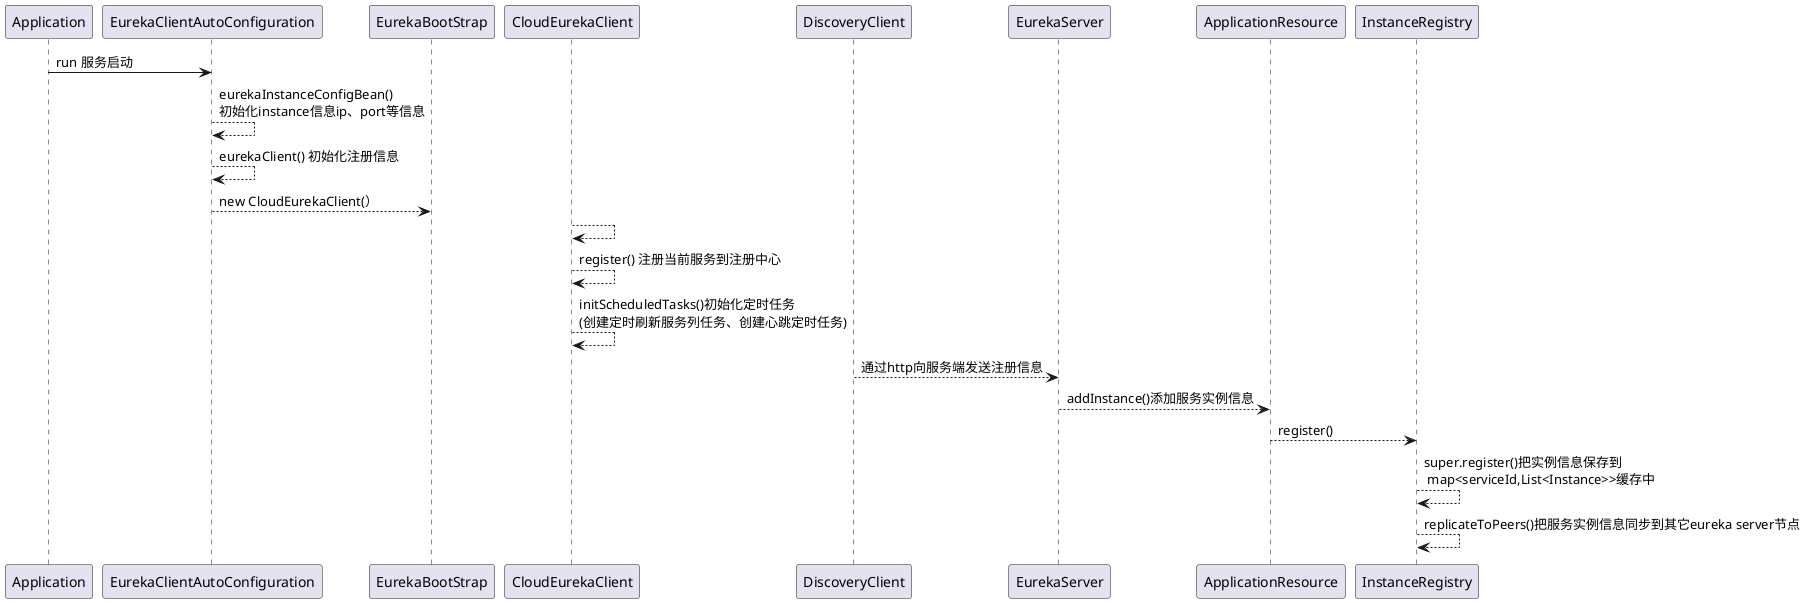 @startuml
Application -> EurekaClientAutoConfiguration:run 服务启动
EurekaClientAutoConfiguration --> EurekaClientAutoConfiguration:eurekaInstanceConfigBean()\n初始化instance信息ip、port等信息
EurekaClientAutoConfiguration --> EurekaClientAutoConfiguration:eurekaClient() 初始化注册信息
EurekaClientAutoConfiguration --> EurekaBootStrap:new CloudEurekaClient(）
CloudEurekaClient --> CloudEurekaClient:
CloudEurekaClient --> CloudEurekaClient:register() 注册当前服务到注册中心
CloudEurekaClient --> CloudEurekaClient:initScheduledTasks()初始化定时任务\n(创建定时刷新服务列任务、创建心跳定时任务)
DiscoveryClient --> EurekaServer:通过http向服务端发送注册信息
EurekaServer --> ApplicationResource:addInstance()添加服务实例信息
ApplicationResource --> InstanceRegistry:register()
InstanceRegistry --> InstanceRegistry:super.register()把实例信息保存到\n map<serviceId,List<Instance>>缓存中
InstanceRegistry -->  InstanceRegistry:replicateToPeers()把服务实例信息同步到其它eureka server节点
@enduml